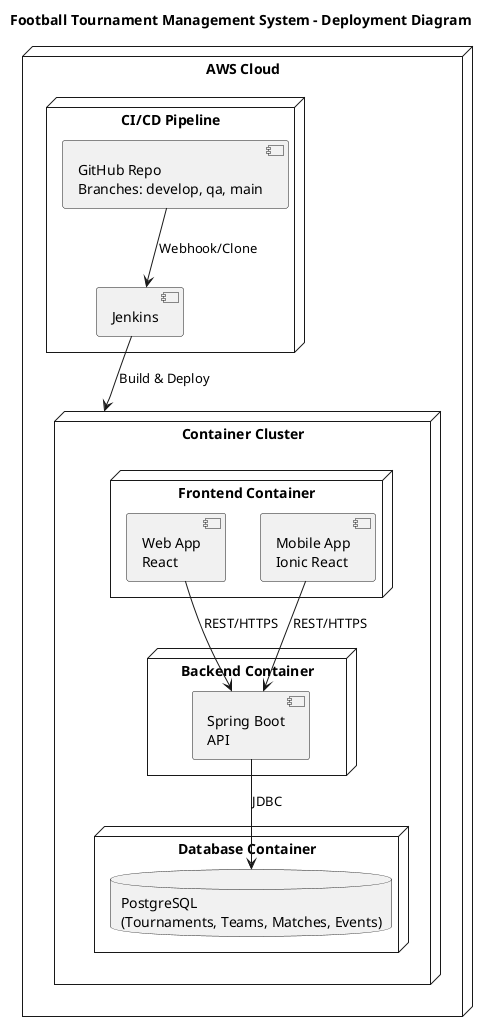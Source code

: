 @startuml
title Football Tournament Management System – Deployment Diagram

node "AWS Cloud" {
  
  node "Container Cluster" {
    
    node "Frontend Container" {
      component "Web App\nReact" as Web
      component "Mobile App\nIonic React" as Mobile
    }
    
    node "Backend Container" {
      component "Spring Boot\nAPI" as API
    }
    
    node "Database Container" {
      database "PostgreSQL\n(Tournaments, Teams, Matches, Events)" as DB
    }
    
    API --> DB : JDBC
    Web --> API : REST/HTTPS
    Mobile --> API : REST/HTTPS
  }
  
  node "CI/CD Pipeline" {
    component "Jenkins" as Jenkins
    component "GitHub Repo\nBranches: develop, qa, main" as GitHub
    GitHub --> Jenkins : Webhook/Clone
    Jenkins --> "Container Cluster" : Build & Deploy
  }
}
@enduml
